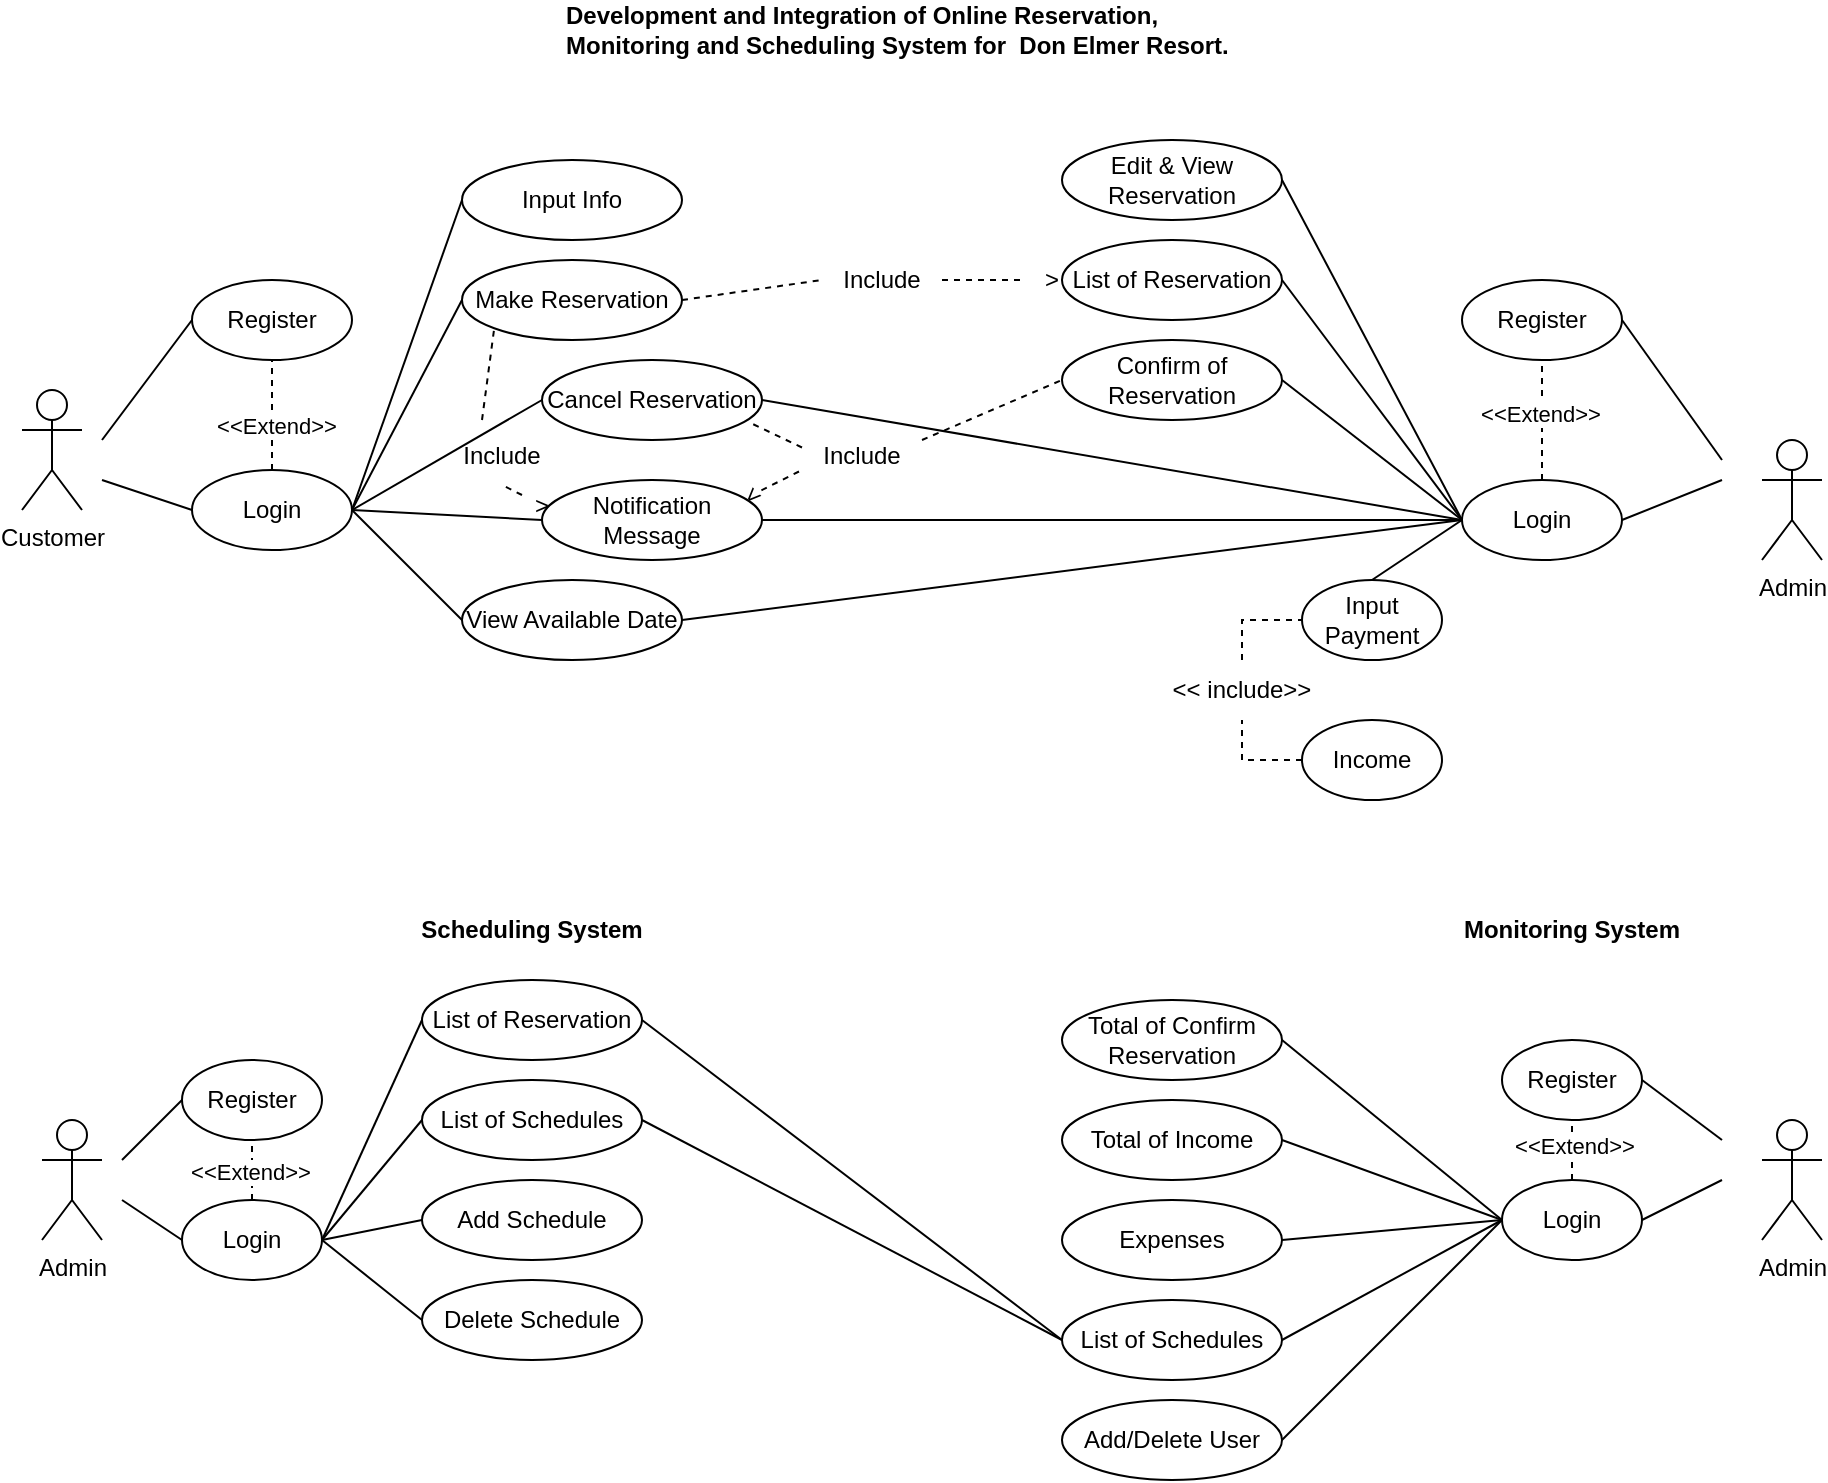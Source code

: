 <mxfile version="23.0.1" type="google">
  <diagram name="Page-1" id="mNE_olJKjSrl60z_zsPh">
    <mxGraphModel grid="1" page="1" gridSize="10" guides="1" tooltips="1" connect="1" arrows="1" fold="1" pageScale="1" pageWidth="850" pageHeight="1100" math="0" shadow="0">
      <root>
        <mxCell id="0" />
        <mxCell id="1" parent="0" />
        <mxCell id="O0nUYFI9zGq2APezbdq7-2" value="Admin" style="shape=umlActor;verticalLabelPosition=bottom;verticalAlign=top;html=1;outlineConnect=0;" vertex="1" parent="1">
          <mxGeometry x="790" y="220" width="30" height="60" as="geometry" />
        </mxCell>
        <mxCell id="O0nUYFI9zGq2APezbdq7-11" value="Login" style="ellipse;whiteSpace=wrap;html=1;" vertex="1" parent="1">
          <mxGeometry x="640" y="240" width="80" height="40" as="geometry" />
        </mxCell>
        <mxCell id="O0nUYFI9zGq2APezbdq7-15" value="" style="endArrow=none;html=1;rounded=0;entryX=1;entryY=0.5;entryDx=0;entryDy=0;" edge="1" parent="1" target="O0nUYFI9zGq2APezbdq7-11">
          <mxGeometry width="50" height="50" relative="1" as="geometry">
            <mxPoint x="770" y="240" as="sourcePoint" />
            <mxPoint x="780" y="210" as="targetPoint" />
          </mxGeometry>
        </mxCell>
        <mxCell id="O0nUYFI9zGq2APezbdq7-19" value="" style="endArrow=none;html=1;rounded=0;exitX=1;exitY=0.5;exitDx=0;exitDy=0;entryX=0;entryY=0.5;entryDx=0;entryDy=0;" edge="1" parent="1" source="O0nUYFI9zGq2APezbdq7-20" target="O0nUYFI9zGq2APezbdq7-11">
          <mxGeometry width="50" height="50" relative="1" as="geometry">
            <mxPoint x="550" y="150" as="sourcePoint" />
            <mxPoint x="610" y="210" as="targetPoint" />
          </mxGeometry>
        </mxCell>
        <mxCell id="O0nUYFI9zGq2APezbdq7-20" value="Edit &amp;amp; View Reservation" style="ellipse;whiteSpace=wrap;html=1;" vertex="1" parent="1">
          <mxGeometry x="440" y="70" width="110" height="40" as="geometry" />
        </mxCell>
        <mxCell id="O0nUYFI9zGq2APezbdq7-21" value="List of Reservation" style="ellipse;whiteSpace=wrap;html=1;" vertex="1" parent="1">
          <mxGeometry x="440" y="120" width="110" height="40" as="geometry" />
        </mxCell>
        <mxCell id="O0nUYFI9zGq2APezbdq7-22" value="" style="endArrow=none;html=1;rounded=0;entryX=1;entryY=0.5;entryDx=0;entryDy=0;exitX=0;exitY=0.5;exitDx=0;exitDy=0;" edge="1" parent="1" source="O0nUYFI9zGq2APezbdq7-11" target="O0nUYFI9zGq2APezbdq7-21">
          <mxGeometry width="50" height="50" relative="1" as="geometry">
            <mxPoint x="560" y="200" as="sourcePoint" />
            <mxPoint x="610" y="150" as="targetPoint" />
          </mxGeometry>
        </mxCell>
        <mxCell id="O0nUYFI9zGq2APezbdq7-23" value="Confirm of Reservation" style="ellipse;whiteSpace=wrap;html=1;" vertex="1" parent="1">
          <mxGeometry x="440" y="170" width="110" height="40" as="geometry" />
        </mxCell>
        <mxCell id="O0nUYFI9zGq2APezbdq7-24" value="" style="endArrow=none;html=1;rounded=0;entryX=1;entryY=0.5;entryDx=0;entryDy=0;exitX=0;exitY=0.5;exitDx=0;exitDy=0;" edge="1" parent="1" source="O0nUYFI9zGq2APezbdq7-11" target="O0nUYFI9zGq2APezbdq7-23">
          <mxGeometry width="50" height="50" relative="1" as="geometry">
            <mxPoint x="550" y="260" as="sourcePoint" />
            <mxPoint x="600" y="210" as="targetPoint" />
          </mxGeometry>
        </mxCell>
        <mxCell id="O0nUYFI9zGq2APezbdq7-25" value="Input Info" style="ellipse;whiteSpace=wrap;html=1;" vertex="1" parent="1">
          <mxGeometry x="140" y="80" width="110" height="40" as="geometry" />
        </mxCell>
        <mxCell id="O0nUYFI9zGq2APezbdq7-26" value="" style="endArrow=none;html=1;rounded=0;entryX=0;entryY=0.5;entryDx=0;entryDy=0;exitX=1;exitY=0.5;exitDx=0;exitDy=0;" edge="1" parent="1" target="O0nUYFI9zGq2APezbdq7-25" source="98JvtYe0lX34u54iWc83-6">
          <mxGeometry width="50" height="50" relative="1" as="geometry">
            <mxPoint x="70" y="220" as="sourcePoint" />
            <mxPoint x="120" y="140" as="targetPoint" />
          </mxGeometry>
        </mxCell>
        <mxCell id="O0nUYFI9zGq2APezbdq7-27" value="Make Reservation" style="ellipse;whiteSpace=wrap;html=1;" vertex="1" parent="1">
          <mxGeometry x="140" y="130" width="110" height="40" as="geometry" />
        </mxCell>
        <mxCell id="O0nUYFI9zGq2APezbdq7-28" value="" style="endArrow=none;html=1;rounded=0;entryX=0;entryY=0.5;entryDx=0;entryDy=0;exitX=1;exitY=0.5;exitDx=0;exitDy=0;" edge="1" parent="1" target="O0nUYFI9zGq2APezbdq7-27" source="98JvtYe0lX34u54iWc83-6">
          <mxGeometry width="50" height="50" relative="1" as="geometry">
            <mxPoint x="70" y="220" as="sourcePoint" />
            <mxPoint x="120" y="180" as="targetPoint" />
          </mxGeometry>
        </mxCell>
        <mxCell id="O0nUYFI9zGq2APezbdq7-29" value="Cancel Reservation" style="ellipse;whiteSpace=wrap;html=1;" vertex="1" parent="1">
          <mxGeometry x="180" y="180" width="110" height="40" as="geometry" />
        </mxCell>
        <mxCell id="O0nUYFI9zGq2APezbdq7-30" value="" style="endArrow=none;html=1;rounded=0;entryX=0;entryY=0.5;entryDx=0;entryDy=0;exitX=1;exitY=0.5;exitDx=0;exitDy=0;" edge="1" parent="1" target="O0nUYFI9zGq2APezbdq7-29" source="98JvtYe0lX34u54iWc83-6">
          <mxGeometry width="50" height="50" relative="1" as="geometry">
            <mxPoint x="70" y="220" as="sourcePoint" />
            <mxPoint x="180" y="200" as="targetPoint" />
          </mxGeometry>
        </mxCell>
        <mxCell id="O0nUYFI9zGq2APezbdq7-31" value="Notification Message" style="ellipse;whiteSpace=wrap;html=1;" vertex="1" parent="1">
          <mxGeometry x="180" y="240" width="110" height="40" as="geometry" />
        </mxCell>
        <mxCell id="O0nUYFI9zGq2APezbdq7-32" value="" style="endArrow=none;html=1;rounded=0;entryX=0;entryY=0.5;entryDx=0;entryDy=0;exitX=1;exitY=0.5;exitDx=0;exitDy=0;" edge="1" parent="1" target="O0nUYFI9zGq2APezbdq7-31" source="98JvtYe0lX34u54iWc83-6">
          <mxGeometry width="50" height="50" relative="1" as="geometry">
            <mxPoint x="70" y="230" as="sourcePoint" />
            <mxPoint x="180" y="250" as="targetPoint" />
          </mxGeometry>
        </mxCell>
        <mxCell id="O0nUYFI9zGq2APezbdq7-33" value="View Available Date" style="ellipse;whiteSpace=wrap;html=1;" vertex="1" parent="1">
          <mxGeometry x="140" y="290" width="110" height="40" as="geometry" />
        </mxCell>
        <mxCell id="O0nUYFI9zGq2APezbdq7-35" value="" style="endArrow=none;html=1;rounded=0;entryX=0;entryY=0.5;entryDx=0;entryDy=0;exitX=1;exitY=0.5;exitDx=0;exitDy=0;" edge="1" parent="1" target="O0nUYFI9zGq2APezbdq7-33" source="98JvtYe0lX34u54iWc83-6">
          <mxGeometry width="50" height="50" relative="1" as="geometry">
            <mxPoint x="70" y="230" as="sourcePoint" />
            <mxPoint x="140" y="300" as="targetPoint" />
          </mxGeometry>
        </mxCell>
        <mxCell id="O0nUYFI9zGq2APezbdq7-37" value="" style="endArrow=none;dashed=1;html=1;rounded=0;exitX=1;exitY=0.5;exitDx=0;exitDy=0;" edge="1" parent="1" source="O0nUYFI9zGq2APezbdq7-39" target="O0nUYFI9zGq2APezbdq7-46">
          <mxGeometry width="50" height="50" relative="1" as="geometry">
            <mxPoint x="380" y="140" as="sourcePoint" />
            <mxPoint x="420" y="140" as="targetPoint" />
          </mxGeometry>
        </mxCell>
        <mxCell id="O0nUYFI9zGq2APezbdq7-39" value="Include" style="text;html=1;strokeColor=none;fillColor=none;align=center;verticalAlign=middle;whiteSpace=wrap;rounded=0;" vertex="1" parent="1">
          <mxGeometry x="320" y="125" width="60" height="30" as="geometry" />
        </mxCell>
        <mxCell id="O0nUYFI9zGq2APezbdq7-41" value="" style="endArrow=none;dashed=1;html=1;rounded=0;exitX=1;exitY=0.5;exitDx=0;exitDy=0;entryX=0;entryY=0.5;entryDx=0;entryDy=0;" edge="1" parent="1" source="O0nUYFI9zGq2APezbdq7-27" target="O0nUYFI9zGq2APezbdq7-39">
          <mxGeometry width="50" height="50" relative="1" as="geometry">
            <mxPoint x="270" y="190" as="sourcePoint" />
            <mxPoint x="320" y="140" as="targetPoint" />
          </mxGeometry>
        </mxCell>
        <mxCell id="O0nUYFI9zGq2APezbdq7-42" value="" style="endArrow=none;dashed=1;html=1;rounded=0;entryX=0;entryY=1;entryDx=0;entryDy=0;" edge="1" parent="1" target="O0nUYFI9zGq2APezbdq7-27">
          <mxGeometry width="50" height="50" relative="1" as="geometry">
            <mxPoint x="150" y="210" as="sourcePoint" />
            <mxPoint x="160" y="160" as="targetPoint" />
          </mxGeometry>
        </mxCell>
        <mxCell id="O0nUYFI9zGq2APezbdq7-43" value="Include" style="text;html=1;strokeColor=none;fillColor=none;align=center;verticalAlign=middle;whiteSpace=wrap;rounded=0;" vertex="1" parent="1">
          <mxGeometry x="130" y="212.5" width="60" height="30" as="geometry" />
        </mxCell>
        <mxCell id="O0nUYFI9zGq2APezbdq7-45" value="" style="endArrow=none;dashed=1;html=1;rounded=0;entryX=0.5;entryY=1;entryDx=0;entryDy=0;" edge="1" parent="1" source="O0nUYFI9zGq2APezbdq7-47" target="O0nUYFI9zGq2APezbdq7-43">
          <mxGeometry width="50" height="50" relative="1" as="geometry">
            <mxPoint x="170" y="250" as="sourcePoint" />
            <mxPoint x="160" y="240" as="targetPoint" />
          </mxGeometry>
        </mxCell>
        <mxCell id="O0nUYFI9zGq2APezbdq7-46" value="&amp;gt;" style="text;html=1;strokeColor=none;fillColor=none;align=center;verticalAlign=middle;whiteSpace=wrap;rounded=0;" vertex="1" parent="1">
          <mxGeometry x="420" y="125" width="30" height="30" as="geometry" />
        </mxCell>
        <mxCell id="O0nUYFI9zGq2APezbdq7-47" value="&amp;gt;" style="text;html=1;strokeColor=none;fillColor=none;align=center;verticalAlign=middle;whiteSpace=wrap;rounded=0;" vertex="1" parent="1">
          <mxGeometry x="170" y="240" width="20" height="25" as="geometry" />
        </mxCell>
        <mxCell id="O0nUYFI9zGq2APezbdq7-49" value="" style="endArrow=none;dashed=1;html=1;rounded=0;entryX=0;entryY=0.5;entryDx=0;entryDy=0;exitX=1;exitY=0;exitDx=0;exitDy=0;" edge="1" parent="1" source="O0nUYFI9zGq2APezbdq7-50" target="O0nUYFI9zGq2APezbdq7-23">
          <mxGeometry width="50" height="50" relative="1" as="geometry">
            <mxPoint x="390" y="220" as="sourcePoint" />
            <mxPoint x="440" y="190" as="targetPoint" />
          </mxGeometry>
        </mxCell>
        <mxCell id="O0nUYFI9zGq2APezbdq7-50" value="Include" style="text;html=1;strokeColor=none;fillColor=none;align=center;verticalAlign=middle;whiteSpace=wrap;rounded=0;" vertex="1" parent="1">
          <mxGeometry x="310" y="220" width="60" height="15" as="geometry" />
        </mxCell>
        <mxCell id="O0nUYFI9zGq2APezbdq7-51" value="" style="endArrow=none;dashed=1;html=1;rounded=0;entryX=0;entryY=1;entryDx=0;entryDy=0;" edge="1" parent="1" source="O0nUYFI9zGq2APezbdq7-52" target="O0nUYFI9zGq2APezbdq7-50">
          <mxGeometry width="50" height="50" relative="1" as="geometry">
            <mxPoint x="300" y="250" as="sourcePoint" />
            <mxPoint x="330" y="240" as="targetPoint" />
          </mxGeometry>
        </mxCell>
        <mxCell id="O0nUYFI9zGq2APezbdq7-52" value="&amp;lt;" style="text;html=1;strokeColor=none;fillColor=none;align=center;verticalAlign=middle;whiteSpace=wrap;rounded=0;rotation=-45;" vertex="1" parent="1">
          <mxGeometry x="280" y="240" width="10" height="15" as="geometry" />
        </mxCell>
        <mxCell id="O0nUYFI9zGq2APezbdq7-53" value="" style="endArrow=none;html=1;rounded=0;exitX=1;exitY=0.5;exitDx=0;exitDy=0;entryX=0;entryY=0.5;entryDx=0;entryDy=0;" edge="1" parent="1" source="O0nUYFI9zGq2APezbdq7-29" target="O0nUYFI9zGq2APezbdq7-11">
          <mxGeometry width="50" height="50" relative="1" as="geometry">
            <mxPoint x="720" y="290" as="sourcePoint" />
            <mxPoint x="610" y="230" as="targetPoint" />
          </mxGeometry>
        </mxCell>
        <mxCell id="O0nUYFI9zGq2APezbdq7-54" value="" style="endArrow=none;html=1;rounded=0;entryX=0;entryY=0.5;entryDx=0;entryDy=0;" edge="1" parent="1" target="O0nUYFI9zGq2APezbdq7-11">
          <mxGeometry width="50" height="50" relative="1" as="geometry">
            <mxPoint x="290" y="260" as="sourcePoint" />
            <mxPoint x="590" y="250" as="targetPoint" />
          </mxGeometry>
        </mxCell>
        <mxCell id="O0nUYFI9zGq2APezbdq7-55" value="" style="endArrow=none;html=1;rounded=0;exitX=1;exitY=0.5;exitDx=0;exitDy=0;entryX=0;entryY=0.5;entryDx=0;entryDy=0;" edge="1" parent="1" source="O0nUYFI9zGq2APezbdq7-33" target="O0nUYFI9zGq2APezbdq7-11">
          <mxGeometry width="50" height="50" relative="1" as="geometry">
            <mxPoint x="720" y="300" as="sourcePoint" />
            <mxPoint x="590" y="270" as="targetPoint" />
          </mxGeometry>
        </mxCell>
        <mxCell id="O0nUYFI9zGq2APezbdq7-58" value="Input Payment" style="ellipse;whiteSpace=wrap;html=1;" vertex="1" parent="1">
          <mxGeometry x="560" y="290" width="70" height="40" as="geometry" />
        </mxCell>
        <mxCell id="O0nUYFI9zGq2APezbdq7-60" value="" style="endArrow=none;html=1;rounded=0;exitX=0.5;exitY=0;exitDx=0;exitDy=0;entryX=0;entryY=0.5;entryDx=0;entryDy=0;" edge="1" parent="1" source="O0nUYFI9zGq2APezbdq7-58" target="O0nUYFI9zGq2APezbdq7-11">
          <mxGeometry width="50" height="50" relative="1" as="geometry">
            <mxPoint x="720" y="300" as="sourcePoint" />
            <mxPoint x="640" y="240" as="targetPoint" />
          </mxGeometry>
        </mxCell>
        <mxCell id="O0nUYFI9zGq2APezbdq7-61" value="" style="endArrow=none;dashed=1;html=1;rounded=0;entryX=0;entryY=0.5;entryDx=0;entryDy=0;exitX=0.5;exitY=0;exitDx=0;exitDy=0;" edge="1" parent="1" target="O0nUYFI9zGq2APezbdq7-58" source="O0nUYFI9zGq2APezbdq7-62">
          <mxGeometry width="50" height="50" relative="1" as="geometry">
            <mxPoint x="510" y="330" as="sourcePoint" />
            <mxPoint x="550" y="300" as="targetPoint" />
            <Array as="points">
              <mxPoint x="530" y="310" />
            </Array>
          </mxGeometry>
        </mxCell>
        <mxCell id="O0nUYFI9zGq2APezbdq7-62" value="&amp;lt;&amp;lt; include&amp;gt;&amp;gt;" style="text;html=1;strokeColor=none;fillColor=none;align=center;verticalAlign=middle;whiteSpace=wrap;rounded=0;" vertex="1" parent="1">
          <mxGeometry x="490" y="330" width="80" height="30" as="geometry" />
        </mxCell>
        <mxCell id="O0nUYFI9zGq2APezbdq7-63" value="" style="endArrow=none;dashed=1;html=1;rounded=0;entryX=0.5;entryY=1;entryDx=0;entryDy=0;exitX=0;exitY=0.5;exitDx=0;exitDy=0;" edge="1" parent="1" source="O0nUYFI9zGq2APezbdq7-64" target="O0nUYFI9zGq2APezbdq7-62">
          <mxGeometry width="50" height="50" relative="1" as="geometry">
            <mxPoint x="540" y="390" as="sourcePoint" />
            <mxPoint x="510" y="360" as="targetPoint" />
            <Array as="points">
              <mxPoint x="530" y="380" />
            </Array>
          </mxGeometry>
        </mxCell>
        <mxCell id="O0nUYFI9zGq2APezbdq7-64" value="Income" style="ellipse;whiteSpace=wrap;html=1;" vertex="1" parent="1">
          <mxGeometry x="560" y="360" width="70" height="40" as="geometry" />
        </mxCell>
        <mxCell id="O0nUYFI9zGq2APezbdq7-65" value="Admin" style="shape=umlActor;verticalLabelPosition=bottom;verticalAlign=top;html=1;outlineConnect=0;" vertex="1" parent="1">
          <mxGeometry x="790" y="560" width="30" height="60" as="geometry" />
        </mxCell>
        <mxCell id="O0nUYFI9zGq2APezbdq7-66" value="Login" style="ellipse;whiteSpace=wrap;html=1;" vertex="1" parent="1">
          <mxGeometry x="660" y="590" width="70" height="40" as="geometry" />
        </mxCell>
        <mxCell id="O0nUYFI9zGq2APezbdq7-68" value="" style="endArrow=none;html=1;rounded=0;exitX=1;exitY=0.5;exitDx=0;exitDy=0;" edge="1" parent="1" source="O0nUYFI9zGq2APezbdq7-66">
          <mxGeometry width="50" height="50" relative="1" as="geometry">
            <mxPoint x="740" y="590" as="sourcePoint" />
            <mxPoint x="770" y="590" as="targetPoint" />
          </mxGeometry>
        </mxCell>
        <mxCell id="O0nUYFI9zGq2APezbdq7-69" value="Total of Confirm Reservation" style="ellipse;whiteSpace=wrap;html=1;" vertex="1" parent="1">
          <mxGeometry x="440" y="500" width="110" height="40" as="geometry" />
        </mxCell>
        <mxCell id="O0nUYFI9zGq2APezbdq7-70" value="Total of Income" style="ellipse;whiteSpace=wrap;html=1;" vertex="1" parent="1">
          <mxGeometry x="440" y="550" width="110" height="40" as="geometry" />
        </mxCell>
        <mxCell id="O0nUYFI9zGq2APezbdq7-71" value="Expenses" style="ellipse;whiteSpace=wrap;html=1;" vertex="1" parent="1">
          <mxGeometry x="440" y="600" width="110" height="40" as="geometry" />
        </mxCell>
        <mxCell id="O0nUYFI9zGq2APezbdq7-72" value="List of Schedules" style="ellipse;whiteSpace=wrap;html=1;" vertex="1" parent="1">
          <mxGeometry x="440" y="650" width="110" height="40" as="geometry" />
        </mxCell>
        <mxCell id="O0nUYFI9zGq2APezbdq7-73" value="" style="endArrow=none;html=1;rounded=0;exitX=1;exitY=0.5;exitDx=0;exitDy=0;entryX=0;entryY=0.5;entryDx=0;entryDy=0;" edge="1" parent="1" source="O0nUYFI9zGq2APezbdq7-69" target="O0nUYFI9zGq2APezbdq7-66">
          <mxGeometry width="50" height="50" relative="1" as="geometry">
            <mxPoint x="580" y="640" as="sourcePoint" />
            <mxPoint x="630" y="590" as="targetPoint" />
          </mxGeometry>
        </mxCell>
        <mxCell id="O0nUYFI9zGq2APezbdq7-74" value="" style="endArrow=none;html=1;rounded=0;exitX=1;exitY=0.5;exitDx=0;exitDy=0;entryX=0;entryY=0.5;entryDx=0;entryDy=0;" edge="1" parent="1" source="O0nUYFI9zGq2APezbdq7-70" target="O0nUYFI9zGq2APezbdq7-66">
          <mxGeometry width="50" height="50" relative="1" as="geometry">
            <mxPoint x="580" y="640" as="sourcePoint" />
            <mxPoint x="660" y="590" as="targetPoint" />
          </mxGeometry>
        </mxCell>
        <mxCell id="O0nUYFI9zGq2APezbdq7-75" value="" style="endArrow=none;html=1;rounded=0;exitX=1;exitY=0.5;exitDx=0;exitDy=0;entryX=0;entryY=0.5;entryDx=0;entryDy=0;" edge="1" parent="1" source="O0nUYFI9zGq2APezbdq7-71" target="O0nUYFI9zGq2APezbdq7-66">
          <mxGeometry width="50" height="50" relative="1" as="geometry">
            <mxPoint x="580" y="640" as="sourcePoint" />
            <mxPoint x="630" y="590" as="targetPoint" />
          </mxGeometry>
        </mxCell>
        <mxCell id="O0nUYFI9zGq2APezbdq7-76" value="" style="endArrow=none;html=1;rounded=0;entryX=0;entryY=0.5;entryDx=0;entryDy=0;exitX=1;exitY=0.5;exitDx=0;exitDy=0;" edge="1" parent="1" source="O0nUYFI9zGq2APezbdq7-72" target="O0nUYFI9zGq2APezbdq7-66">
          <mxGeometry width="50" height="50" relative="1" as="geometry">
            <mxPoint x="580" y="670" as="sourcePoint" />
            <mxPoint x="630" y="620" as="targetPoint" />
          </mxGeometry>
        </mxCell>
        <mxCell id="O0nUYFI9zGq2APezbdq7-77" value="Admin" style="shape=umlActor;verticalLabelPosition=bottom;verticalAlign=top;html=1;outlineConnect=0;" vertex="1" parent="1">
          <mxGeometry x="-70" y="560" width="30" height="60" as="geometry" />
        </mxCell>
        <mxCell id="O0nUYFI9zGq2APezbdq7-80" value="&lt;b&gt;Monitoring System&lt;/b&gt;" style="text;html=1;strokeColor=none;fillColor=none;align=center;verticalAlign=middle;whiteSpace=wrap;rounded=0;" vertex="1" parent="1">
          <mxGeometry x="620" y="450" width="150" height="30" as="geometry" />
        </mxCell>
        <mxCell id="O0nUYFI9zGq2APezbdq7-81" value="&lt;b&gt;Scheduling System&lt;/b&gt;" style="text;html=1;strokeColor=none;fillColor=none;align=center;verticalAlign=middle;whiteSpace=wrap;rounded=0;" vertex="1" parent="1">
          <mxGeometry x="100" y="450" width="150" height="30" as="geometry" />
        </mxCell>
        <mxCell id="O0nUYFI9zGq2APezbdq7-82" value="List of Reservation" style="ellipse;whiteSpace=wrap;html=1;" vertex="1" parent="1">
          <mxGeometry x="120" y="490" width="110" height="40" as="geometry" />
        </mxCell>
        <mxCell id="O0nUYFI9zGq2APezbdq7-83" value="List of Schedules" style="ellipse;whiteSpace=wrap;html=1;" vertex="1" parent="1">
          <mxGeometry x="120" y="540" width="110" height="40" as="geometry" />
        </mxCell>
        <mxCell id="O0nUYFI9zGq2APezbdq7-84" value="Add Schedule" style="ellipse;whiteSpace=wrap;html=1;" vertex="1" parent="1">
          <mxGeometry x="120" y="590" width="110" height="40" as="geometry" />
        </mxCell>
        <mxCell id="O0nUYFI9zGq2APezbdq7-85" value="Delete Schedule" style="ellipse;whiteSpace=wrap;html=1;" vertex="1" parent="1">
          <mxGeometry x="120" y="640" width="110" height="40" as="geometry" />
        </mxCell>
        <mxCell id="O0nUYFI9zGq2APezbdq7-86" value="" style="endArrow=none;html=1;rounded=0;entryX=0;entryY=0.5;entryDx=0;entryDy=0;exitX=1;exitY=0.5;exitDx=0;exitDy=0;" edge="1" parent="1" target="O0nUYFI9zGq2APezbdq7-82" source="98JvtYe0lX34u54iWc83-21">
          <mxGeometry width="50" height="50" relative="1" as="geometry">
            <mxPoint x="70" y="580" as="sourcePoint" />
            <mxPoint x="110" y="520" as="targetPoint" />
          </mxGeometry>
        </mxCell>
        <mxCell id="O0nUYFI9zGq2APezbdq7-87" value="" style="endArrow=none;html=1;rounded=0;entryX=0;entryY=0.5;entryDx=0;entryDy=0;exitX=1;exitY=0.5;exitDx=0;exitDy=0;" edge="1" parent="1" target="O0nUYFI9zGq2APezbdq7-83" source="98JvtYe0lX34u54iWc83-21">
          <mxGeometry width="50" height="50" relative="1" as="geometry">
            <mxPoint x="70" y="590" as="sourcePoint" />
            <mxPoint x="120" y="560" as="targetPoint" />
          </mxGeometry>
        </mxCell>
        <mxCell id="O0nUYFI9zGq2APezbdq7-88" value="" style="endArrow=none;html=1;rounded=0;entryX=0;entryY=0.5;entryDx=0;entryDy=0;exitX=1;exitY=0.5;exitDx=0;exitDy=0;" edge="1" parent="1" target="O0nUYFI9zGq2APezbdq7-84" source="98JvtYe0lX34u54iWc83-21">
          <mxGeometry width="50" height="50" relative="1" as="geometry">
            <mxPoint x="70" y="600" as="sourcePoint" />
            <mxPoint x="110" y="600" as="targetPoint" />
          </mxGeometry>
        </mxCell>
        <mxCell id="O0nUYFI9zGq2APezbdq7-89" value="" style="endArrow=none;html=1;rounded=0;entryX=0;entryY=0.5;entryDx=0;entryDy=0;exitX=1;exitY=0.5;exitDx=0;exitDy=0;" edge="1" parent="1" target="O0nUYFI9zGq2APezbdq7-85" source="98JvtYe0lX34u54iWc83-21">
          <mxGeometry width="50" height="50" relative="1" as="geometry">
            <mxPoint x="70" y="610" as="sourcePoint" />
            <mxPoint x="120" y="650" as="targetPoint" />
          </mxGeometry>
        </mxCell>
        <mxCell id="O0nUYFI9zGq2APezbdq7-90" value="" style="endArrow=none;html=1;rounded=0;entryX=0;entryY=0.5;entryDx=0;entryDy=0;exitX=1;exitY=0.5;exitDx=0;exitDy=0;" edge="1" parent="1" source="O0nUYFI9zGq2APezbdq7-83" target="O0nUYFI9zGq2APezbdq7-72">
          <mxGeometry width="50" height="50" relative="1" as="geometry">
            <mxPoint x="400" y="550" as="sourcePoint" />
            <mxPoint x="450" y="500" as="targetPoint" />
          </mxGeometry>
        </mxCell>
        <mxCell id="O0nUYFI9zGq2APezbdq7-91" value="" style="endArrow=none;html=1;rounded=0;entryX=0;entryY=0.5;entryDx=0;entryDy=0;exitX=1;exitY=0.5;exitDx=0;exitDy=0;" edge="1" parent="1" source="O0nUYFI9zGq2APezbdq7-82" target="O0nUYFI9zGq2APezbdq7-72">
          <mxGeometry width="50" height="50" relative="1" as="geometry">
            <mxPoint x="260" y="540" as="sourcePoint" />
            <mxPoint x="310" y="490" as="targetPoint" />
          </mxGeometry>
        </mxCell>
        <mxCell id="O0nUYFI9zGq2APezbdq7-92" value="&lt;div style=&quot;&quot;&gt;&lt;b style=&quot;background-color: initial;&quot;&gt;Development and Integration of Online Reservation, Monitoring and Scheduling System for&amp;nbsp; Don Elmer Resort.&lt;/b&gt;&lt;/div&gt;" style="text;html=1;strokeColor=none;fillColor=none;align=left;verticalAlign=middle;whiteSpace=wrap;rounded=0;" vertex="1" parent="1">
          <mxGeometry x="190" width="350" height="30" as="geometry" />
        </mxCell>
        <mxCell id="WUOM-lbwo8H0JZgApKhC-1" value="" style="endArrow=none;dashed=1;html=1;rounded=0;entryX=0.958;entryY=0.8;entryDx=0;entryDy=0;entryPerimeter=0;exitX=0;exitY=0.25;exitDx=0;exitDy=0;" edge="1" parent="1" source="O0nUYFI9zGq2APezbdq7-50" target="O0nUYFI9zGq2APezbdq7-29">
          <mxGeometry width="50" height="50" relative="1" as="geometry">
            <mxPoint x="310" y="220" as="sourcePoint" />
            <mxPoint x="330" y="150" as="targetPoint" />
          </mxGeometry>
        </mxCell>
        <mxCell id="WUOM-lbwo8H0JZgApKhC-3" value="Add/Delete User" style="ellipse;whiteSpace=wrap;html=1;" vertex="1" parent="1">
          <mxGeometry x="440" y="700" width="110" height="40" as="geometry" />
        </mxCell>
        <mxCell id="WUOM-lbwo8H0JZgApKhC-4" value="" style="endArrow=none;html=1;rounded=0;entryX=0;entryY=0.5;entryDx=0;entryDy=0;exitX=1;exitY=0.5;exitDx=0;exitDy=0;" edge="1" parent="1" source="WUOM-lbwo8H0JZgApKhC-3" target="O0nUYFI9zGq2APezbdq7-66">
          <mxGeometry width="50" height="50" relative="1" as="geometry">
            <mxPoint x="560" y="690" as="sourcePoint" />
            <mxPoint x="640" y="600" as="targetPoint" />
          </mxGeometry>
        </mxCell>
        <mxCell id="98JvtYe0lX34u54iWc83-1" value="Register" style="ellipse;whiteSpace=wrap;html=1;" vertex="1" parent="1">
          <mxGeometry x="640" y="140" width="80" height="40" as="geometry" />
        </mxCell>
        <mxCell id="98JvtYe0lX34u54iWc83-2" value="" style="endArrow=none;dashed=1;html=1;rounded=0;entryX=0.5;entryY=1;entryDx=0;entryDy=0;exitX=0.5;exitY=0;exitDx=0;exitDy=0;" edge="1" parent="1" source="O0nUYFI9zGq2APezbdq7-11" target="98JvtYe0lX34u54iWc83-1">
          <mxGeometry width="50" height="50" relative="1" as="geometry">
            <mxPoint x="420" y="260" as="sourcePoint" />
            <mxPoint x="470" y="210" as="targetPoint" />
          </mxGeometry>
        </mxCell>
        <mxCell id="98JvtYe0lX34u54iWc83-15" value="&amp;lt;&amp;lt;Extend&amp;gt;&amp;gt;" style="edgeLabel;html=1;align=center;verticalAlign=middle;resizable=0;points=[];" connectable="0" vertex="1" parent="98JvtYe0lX34u54iWc83-2">
          <mxGeometry x="0.115" y="1" relative="1" as="geometry">
            <mxPoint as="offset" />
          </mxGeometry>
        </mxCell>
        <mxCell id="98JvtYe0lX34u54iWc83-4" value="" style="endArrow=none;html=1;rounded=0;exitX=1;exitY=0.5;exitDx=0;exitDy=0;" edge="1" parent="1" source="98JvtYe0lX34u54iWc83-1">
          <mxGeometry width="50" height="50" relative="1" as="geometry">
            <mxPoint x="740" y="180" as="sourcePoint" />
            <mxPoint x="770" y="230" as="targetPoint" />
          </mxGeometry>
        </mxCell>
        <mxCell id="98JvtYe0lX34u54iWc83-6" value="Login" style="ellipse;whiteSpace=wrap;html=1;" vertex="1" parent="1">
          <mxGeometry x="5" y="235" width="80" height="40" as="geometry" />
        </mxCell>
        <mxCell id="98JvtYe0lX34u54iWc83-7" value="Register" style="ellipse;whiteSpace=wrap;html=1;" vertex="1" parent="1">
          <mxGeometry x="5" y="140" width="80" height="40" as="geometry" />
        </mxCell>
        <mxCell id="98JvtYe0lX34u54iWc83-9" value="" style="endArrow=none;html=1;rounded=0;entryX=0;entryY=0.5;entryDx=0;entryDy=0;" edge="1" parent="1" target="98JvtYe0lX34u54iWc83-7">
          <mxGeometry width="50" height="50" relative="1" as="geometry">
            <mxPoint x="-40" y="220" as="sourcePoint" />
            <mxPoint x="130" y="300" as="targetPoint" />
          </mxGeometry>
        </mxCell>
        <mxCell id="98JvtYe0lX34u54iWc83-10" value="" style="endArrow=none;html=1;rounded=0;entryX=0;entryY=0.5;entryDx=0;entryDy=0;" edge="1" parent="1" target="98JvtYe0lX34u54iWc83-6">
          <mxGeometry width="50" height="50" relative="1" as="geometry">
            <mxPoint x="-40" y="240" as="sourcePoint" />
            <mxPoint x="-50" y="240" as="targetPoint" />
          </mxGeometry>
        </mxCell>
        <mxCell id="98JvtYe0lX34u54iWc83-11" value="" style="endArrow=none;dashed=1;html=1;rounded=0;entryX=0.5;entryY=1;entryDx=0;entryDy=0;exitX=0.5;exitY=0;exitDx=0;exitDy=0;" edge="1" parent="1" source="98JvtYe0lX34u54iWc83-6" target="98JvtYe0lX34u54iWc83-7">
          <mxGeometry width="50" height="50" relative="1" as="geometry">
            <mxPoint x="80" y="350" as="sourcePoint" />
            <mxPoint x="130" y="300" as="targetPoint" />
          </mxGeometry>
        </mxCell>
        <mxCell id="98JvtYe0lX34u54iWc83-13" value="&amp;lt;&amp;lt;Extend&amp;gt;&amp;gt;" style="edgeLabel;html=1;align=center;verticalAlign=middle;resizable=0;points=[];" connectable="0" vertex="1" parent="98JvtYe0lX34u54iWc83-11">
          <mxGeometry x="-0.194" y="-2" relative="1" as="geometry">
            <mxPoint as="offset" />
          </mxGeometry>
        </mxCell>
        <mxCell id="98JvtYe0lX34u54iWc83-12" value="Customer" style="shape=umlActor;verticalLabelPosition=bottom;verticalAlign=top;html=1;outlineConnect=0;" vertex="1" parent="1">
          <mxGeometry x="-80" y="195" width="30" height="60" as="geometry" />
        </mxCell>
        <mxCell id="98JvtYe0lX34u54iWc83-16" value="Register" style="ellipse;whiteSpace=wrap;html=1;" vertex="1" parent="1">
          <mxGeometry x="660" y="520" width="70" height="40" as="geometry" />
        </mxCell>
        <mxCell id="98JvtYe0lX34u54iWc83-17" value="" style="endArrow=none;dashed=1;html=1;rounded=0;entryX=0.5;entryY=1;entryDx=0;entryDy=0;exitX=0.5;exitY=0;exitDx=0;exitDy=0;" edge="1" parent="1" source="O0nUYFI9zGq2APezbdq7-66" target="98JvtYe0lX34u54iWc83-16">
          <mxGeometry width="50" height="50" relative="1" as="geometry">
            <mxPoint x="660" y="600" as="sourcePoint" />
            <mxPoint x="710" y="550" as="targetPoint" />
          </mxGeometry>
        </mxCell>
        <mxCell id="98JvtYe0lX34u54iWc83-20" value="&amp;lt;&amp;lt;Extend&amp;gt;&amp;gt;" style="edgeLabel;html=1;align=center;verticalAlign=middle;resizable=0;points=[];" connectable="0" vertex="1" parent="98JvtYe0lX34u54iWc83-17">
          <mxGeometry x="0.151" y="-1" relative="1" as="geometry">
            <mxPoint as="offset" />
          </mxGeometry>
        </mxCell>
        <mxCell id="98JvtYe0lX34u54iWc83-21" value="Login" style="ellipse;whiteSpace=wrap;html=1;" vertex="1" parent="1">
          <mxGeometry y="600" width="70" height="40" as="geometry" />
        </mxCell>
        <mxCell id="98JvtYe0lX34u54iWc83-22" value="Register" style="ellipse;whiteSpace=wrap;html=1;" vertex="1" parent="1">
          <mxGeometry y="530" width="70" height="40" as="geometry" />
        </mxCell>
        <mxCell id="98JvtYe0lX34u54iWc83-23" value="" style="endArrow=none;dashed=1;html=1;rounded=0;exitX=0.5;exitY=0;exitDx=0;exitDy=0;entryX=0.5;entryY=1;entryDx=0;entryDy=0;" edge="1" parent="1" source="98JvtYe0lX34u54iWc83-21" target="98JvtYe0lX34u54iWc83-22">
          <mxGeometry width="50" height="50" relative="1" as="geometry">
            <mxPoint x="-10" y="620" as="sourcePoint" />
            <mxPoint x="40" y="570" as="targetPoint" />
          </mxGeometry>
        </mxCell>
        <mxCell id="98JvtYe0lX34u54iWc83-24" value="&amp;lt;&amp;lt;Extend&amp;gt;&amp;gt;" style="edgeLabel;html=1;align=center;verticalAlign=middle;resizable=0;points=[];" connectable="0" vertex="1" parent="98JvtYe0lX34u54iWc83-23">
          <mxGeometry x="-0.026" y="1" relative="1" as="geometry">
            <mxPoint as="offset" />
          </mxGeometry>
        </mxCell>
        <mxCell id="98JvtYe0lX34u54iWc83-26" value="" style="endArrow=none;html=1;rounded=0;entryX=0;entryY=0.5;entryDx=0;entryDy=0;" edge="1" parent="1" target="98JvtYe0lX34u54iWc83-21">
          <mxGeometry width="50" height="50" relative="1" as="geometry">
            <mxPoint x="-30" y="600" as="sourcePoint" />
            <mxPoint x="350" y="470" as="targetPoint" />
          </mxGeometry>
        </mxCell>
        <mxCell id="98JvtYe0lX34u54iWc83-27" value="" style="endArrow=none;html=1;rounded=0;entryX=0;entryY=0.5;entryDx=0;entryDy=0;" edge="1" parent="1" target="98JvtYe0lX34u54iWc83-22">
          <mxGeometry width="50" height="50" relative="1" as="geometry">
            <mxPoint x="-30" y="580" as="sourcePoint" />
            <mxPoint x="350" y="470" as="targetPoint" />
          </mxGeometry>
        </mxCell>
        <mxCell id="98JvtYe0lX34u54iWc83-28" value="" style="endArrow=none;html=1;rounded=0;entryX=1;entryY=0.5;entryDx=0;entryDy=0;" edge="1" parent="1" target="98JvtYe0lX34u54iWc83-16">
          <mxGeometry width="50" height="50" relative="1" as="geometry">
            <mxPoint x="770" y="570" as="sourcePoint" />
            <mxPoint x="350" y="470" as="targetPoint" />
          </mxGeometry>
        </mxCell>
      </root>
    </mxGraphModel>
  </diagram>
</mxfile>

